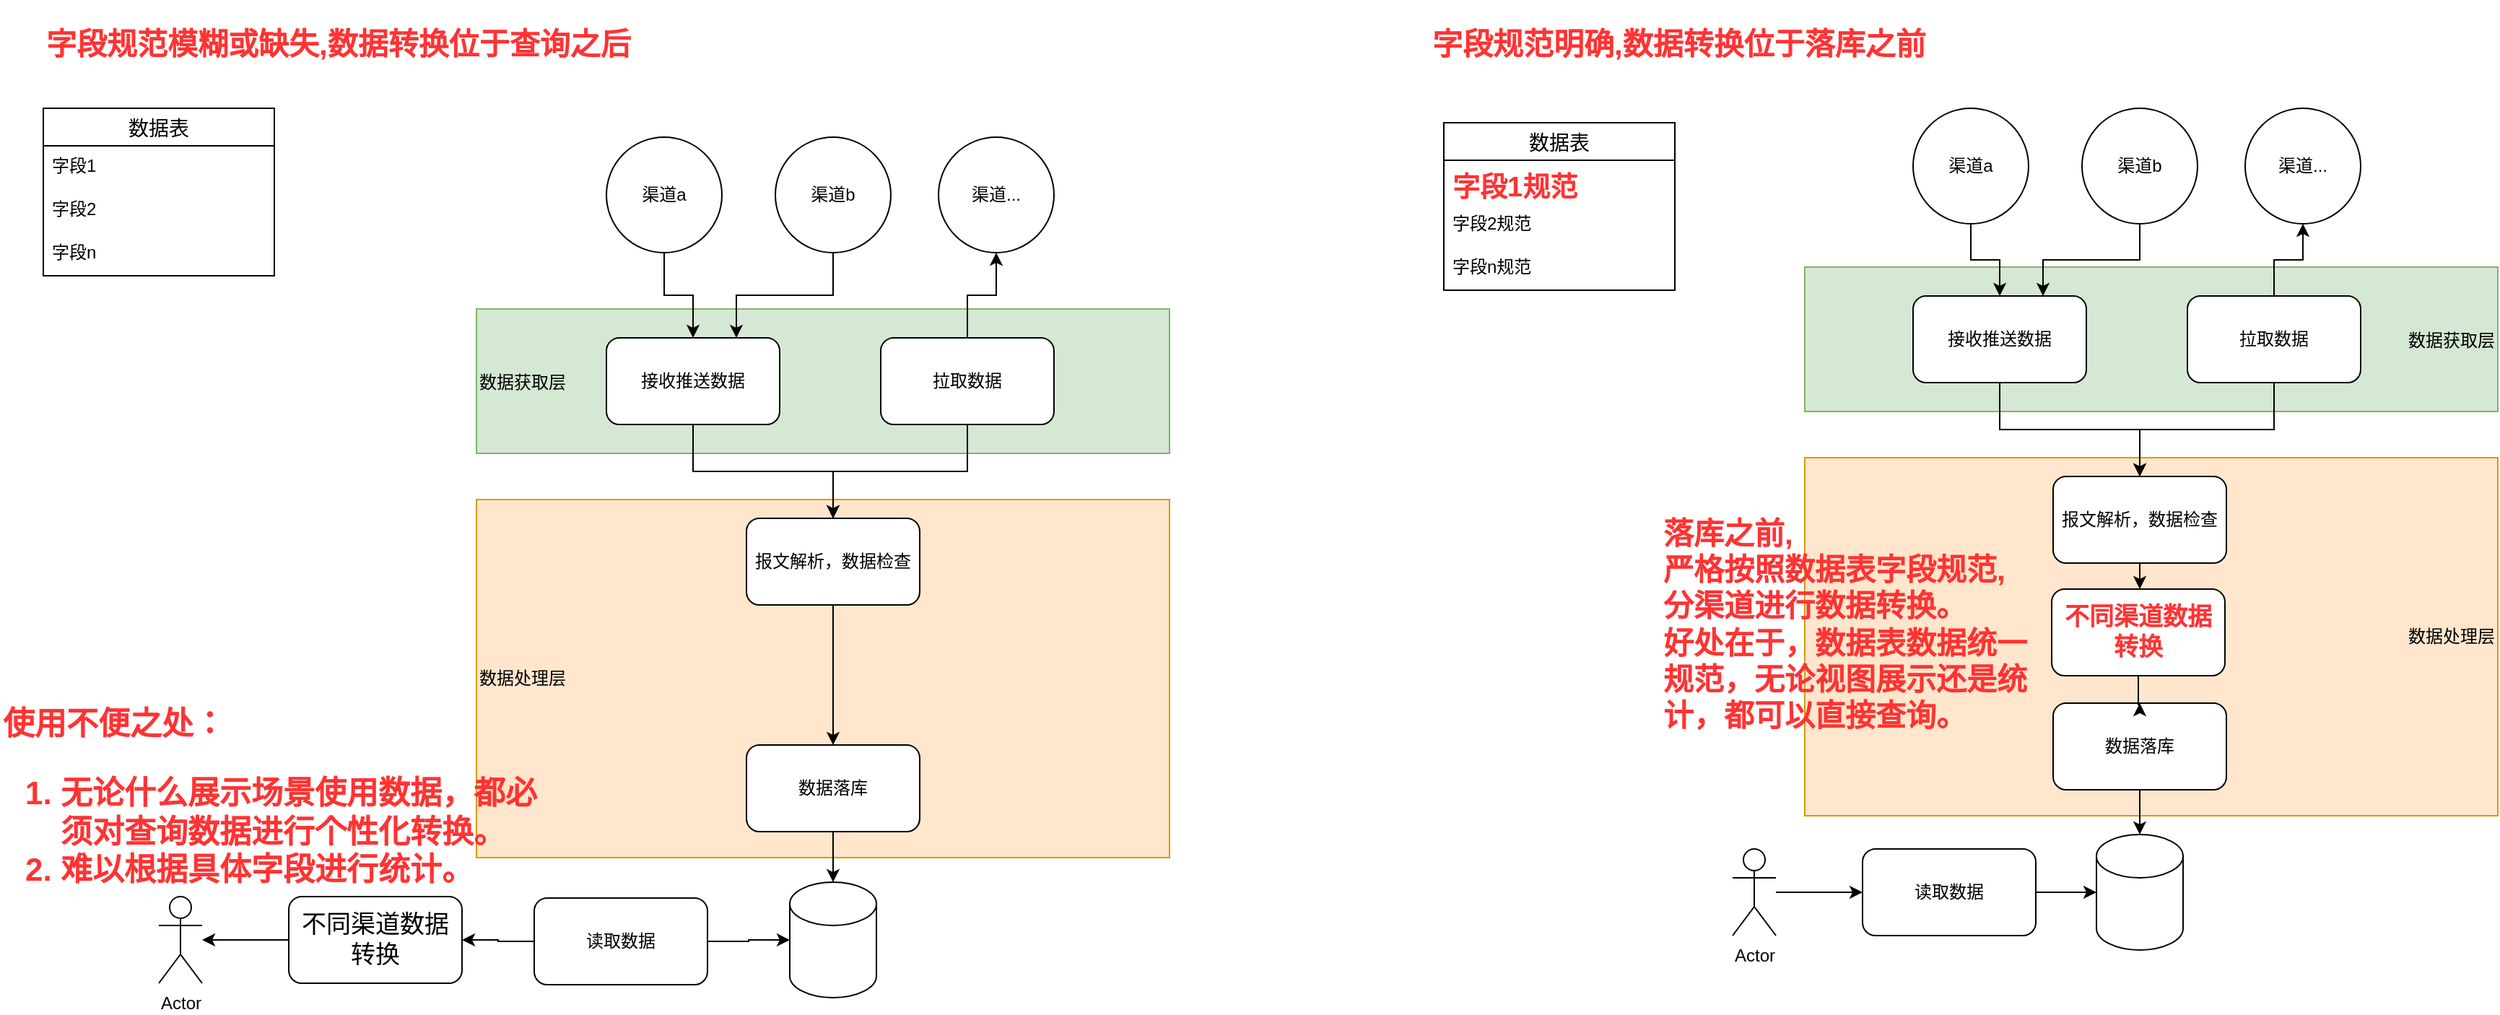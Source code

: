 <mxfile version="20.8.13" type="github">
  <diagram id="YanXGWIZjUsFT7Ea5dJU" name="多渠道数据聚合">
    <mxGraphModel dx="2637" dy="418" grid="1" gridSize="10" guides="1" tooltips="1" connect="1" arrows="1" fold="1" page="0" pageScale="1" pageWidth="827" pageHeight="1169" math="0" shadow="0">
      <root>
        <mxCell id="0" />
        <mxCell id="1" parent="0" />
        <mxCell id="UY_DJ34q_6xtWu_Bd7H3-64" value="数据处理层" style="rounded=0;whiteSpace=wrap;html=1;fontSize=12;fillColor=#ffe6cc;strokeColor=#d79b00;align=right;" parent="1" vertex="1">
          <mxGeometry x="900" y="742" width="480" height="248" as="geometry" />
        </mxCell>
        <mxCell id="UY_DJ34q_6xtWu_Bd7H3-63" value="&lt;font style=&quot;font-size: 12px;&quot; color=&quot;#000000&quot;&gt;数据获取层&lt;/font&gt;" style="rounded=0;whiteSpace=wrap;html=1;fontSize=17;fillColor=#d5e8d4;strokeColor=#82b366;align=right;" parent="1" vertex="1">
          <mxGeometry x="900" y="610" width="480" height="100" as="geometry" />
        </mxCell>
        <mxCell id="UY_DJ34q_6xtWu_Bd7H3-62" value="数据处理层" style="rounded=0;whiteSpace=wrap;html=1;fontSize=12;fillColor=#ffe6cc;strokeColor=#d79b00;align=left;" parent="1" vertex="1">
          <mxGeometry x="-20" y="771" width="480" height="248" as="geometry" />
        </mxCell>
        <mxCell id="UY_DJ34q_6xtWu_Bd7H3-61" value="&lt;font style=&quot;font-size: 12px;&quot; color=&quot;#000000&quot;&gt;数据获取层&lt;/font&gt;" style="rounded=0;whiteSpace=wrap;html=1;fontSize=17;fillColor=#d5e8d4;strokeColor=#82b366;align=left;" parent="1" vertex="1">
          <mxGeometry x="-20" y="639" width="480" height="100" as="geometry" />
        </mxCell>
        <mxCell id="UY_DJ34q_6xtWu_Bd7H3-1" value="数据表" style="swimlane;fontStyle=0;childLayout=stackLayout;horizontal=1;startSize=26;horizontalStack=0;resizeParent=1;resizeParentMax=0;resizeLast=0;collapsible=1;marginBottom=0;align=center;fontSize=14;" parent="1" vertex="1">
          <mxGeometry x="-320" y="500" width="160" height="116" as="geometry" />
        </mxCell>
        <mxCell id="UY_DJ34q_6xtWu_Bd7H3-2" value="字段1" style="text;strokeColor=none;fillColor=none;spacingLeft=4;spacingRight=4;overflow=hidden;rotatable=0;points=[[0,0.5],[1,0.5]];portConstraint=eastwest;fontSize=12;" parent="UY_DJ34q_6xtWu_Bd7H3-1" vertex="1">
          <mxGeometry y="26" width="160" height="30" as="geometry" />
        </mxCell>
        <mxCell id="UY_DJ34q_6xtWu_Bd7H3-3" value="字段2" style="text;strokeColor=none;fillColor=none;spacingLeft=4;spacingRight=4;overflow=hidden;rotatable=0;points=[[0,0.5],[1,0.5]];portConstraint=eastwest;fontSize=12;" parent="UY_DJ34q_6xtWu_Bd7H3-1" vertex="1">
          <mxGeometry y="56" width="160" height="30" as="geometry" />
        </mxCell>
        <mxCell id="UY_DJ34q_6xtWu_Bd7H3-4" value="字段n" style="text;strokeColor=none;fillColor=none;spacingLeft=4;spacingRight=4;overflow=hidden;rotatable=0;points=[[0,0.5],[1,0.5]];portConstraint=eastwest;fontSize=12;" parent="UY_DJ34q_6xtWu_Bd7H3-1" vertex="1">
          <mxGeometry y="86" width="160" height="30" as="geometry" />
        </mxCell>
        <mxCell id="UY_DJ34q_6xtWu_Bd7H3-5" value="数据表" style="swimlane;fontStyle=0;childLayout=stackLayout;horizontal=1;startSize=26;horizontalStack=0;resizeParent=1;resizeParentMax=0;resizeLast=0;collapsible=1;marginBottom=0;align=center;fontSize=14;" parent="1" vertex="1">
          <mxGeometry x="650" y="510" width="160" height="116" as="geometry" />
        </mxCell>
        <mxCell id="UY_DJ34q_6xtWu_Bd7H3-6" value="字段1规范" style="text;strokeColor=none;fillColor=none;spacingLeft=4;spacingRight=4;overflow=hidden;rotatable=0;points=[[0,0.5],[1,0.5]];portConstraint=eastwest;fontSize=19;fontStyle=1;fontColor=#FF3333;" parent="UY_DJ34q_6xtWu_Bd7H3-5" vertex="1">
          <mxGeometry y="26" width="160" height="30" as="geometry" />
        </mxCell>
        <mxCell id="UY_DJ34q_6xtWu_Bd7H3-7" value="字段2规范" style="text;strokeColor=none;fillColor=none;spacingLeft=4;spacingRight=4;overflow=hidden;rotatable=0;points=[[0,0.5],[1,0.5]];portConstraint=eastwest;fontSize=12;" parent="UY_DJ34q_6xtWu_Bd7H3-5" vertex="1">
          <mxGeometry y="56" width="160" height="30" as="geometry" />
        </mxCell>
        <mxCell id="UY_DJ34q_6xtWu_Bd7H3-8" value="字段n规范" style="text;strokeColor=none;fillColor=none;spacingLeft=4;spacingRight=4;overflow=hidden;rotatable=0;points=[[0,0.5],[1,0.5]];portConstraint=eastwest;fontSize=12;" parent="UY_DJ34q_6xtWu_Bd7H3-5" vertex="1">
          <mxGeometry y="86" width="160" height="30" as="geometry" />
        </mxCell>
        <mxCell id="UY_DJ34q_6xtWu_Bd7H3-16" style="edgeStyle=orthogonalEdgeStyle;rounded=0;orthogonalLoop=1;jettySize=auto;html=1;entryX=0.5;entryY=0;entryDx=0;entryDy=0;" parent="1" source="UY_DJ34q_6xtWu_Bd7H3-9" target="UY_DJ34q_6xtWu_Bd7H3-12" edge="1">
          <mxGeometry relative="1" as="geometry" />
        </mxCell>
        <mxCell id="UY_DJ34q_6xtWu_Bd7H3-9" value="渠道a" style="ellipse;whiteSpace=wrap;html=1;aspect=fixed;" parent="1" vertex="1">
          <mxGeometry x="70" y="520" width="80" height="80" as="geometry" />
        </mxCell>
        <mxCell id="UY_DJ34q_6xtWu_Bd7H3-17" style="edgeStyle=orthogonalEdgeStyle;rounded=0;orthogonalLoop=1;jettySize=auto;html=1;entryX=0.75;entryY=0;entryDx=0;entryDy=0;" parent="1" source="UY_DJ34q_6xtWu_Bd7H3-10" target="UY_DJ34q_6xtWu_Bd7H3-12" edge="1">
          <mxGeometry relative="1" as="geometry" />
        </mxCell>
        <mxCell id="UY_DJ34q_6xtWu_Bd7H3-10" value="渠道b" style="ellipse;whiteSpace=wrap;html=1;aspect=fixed;" parent="1" vertex="1">
          <mxGeometry x="187" y="520" width="80" height="80" as="geometry" />
        </mxCell>
        <mxCell id="UY_DJ34q_6xtWu_Bd7H3-11" value="渠道..." style="ellipse;whiteSpace=wrap;html=1;aspect=fixed;" parent="1" vertex="1">
          <mxGeometry x="300" y="520" width="80" height="80" as="geometry" />
        </mxCell>
        <mxCell id="UY_DJ34q_6xtWu_Bd7H3-19" style="edgeStyle=orthogonalEdgeStyle;rounded=0;orthogonalLoop=1;jettySize=auto;html=1;entryX=0.5;entryY=0;entryDx=0;entryDy=0;" parent="1" source="UY_DJ34q_6xtWu_Bd7H3-12" target="UY_DJ34q_6xtWu_Bd7H3-14" edge="1">
          <mxGeometry relative="1" as="geometry" />
        </mxCell>
        <mxCell id="UY_DJ34q_6xtWu_Bd7H3-12" value="接收推送数据" style="rounded=1;whiteSpace=wrap;html=1;" parent="1" vertex="1">
          <mxGeometry x="70" y="659" width="120" height="60" as="geometry" />
        </mxCell>
        <mxCell id="UY_DJ34q_6xtWu_Bd7H3-18" style="edgeStyle=orthogonalEdgeStyle;rounded=0;orthogonalLoop=1;jettySize=auto;html=1;exitX=0.5;exitY=0;exitDx=0;exitDy=0;entryX=0.5;entryY=1;entryDx=0;entryDy=0;" parent="1" source="UY_DJ34q_6xtWu_Bd7H3-13" target="UY_DJ34q_6xtWu_Bd7H3-11" edge="1">
          <mxGeometry relative="1" as="geometry" />
        </mxCell>
        <mxCell id="UY_DJ34q_6xtWu_Bd7H3-20" style="edgeStyle=orthogonalEdgeStyle;rounded=0;orthogonalLoop=1;jettySize=auto;html=1;entryX=0.5;entryY=0;entryDx=0;entryDy=0;" parent="1" source="UY_DJ34q_6xtWu_Bd7H3-13" target="UY_DJ34q_6xtWu_Bd7H3-14" edge="1">
          <mxGeometry relative="1" as="geometry" />
        </mxCell>
        <mxCell id="UY_DJ34q_6xtWu_Bd7H3-13" value="拉取数据" style="rounded=1;whiteSpace=wrap;html=1;" parent="1" vertex="1">
          <mxGeometry x="260" y="659" width="120" height="60" as="geometry" />
        </mxCell>
        <mxCell id="UY_DJ34q_6xtWu_Bd7H3-26" value="" style="edgeStyle=orthogonalEdgeStyle;rounded=0;orthogonalLoop=1;jettySize=auto;html=1;" parent="1" source="UY_DJ34q_6xtWu_Bd7H3-14" target="UY_DJ34q_6xtWu_Bd7H3-25" edge="1">
          <mxGeometry relative="1" as="geometry" />
        </mxCell>
        <mxCell id="UY_DJ34q_6xtWu_Bd7H3-14" value="报文解析，数据检查" style="rounded=1;whiteSpace=wrap;html=1;" parent="1" vertex="1">
          <mxGeometry x="167" y="784" width="120" height="60" as="geometry" />
        </mxCell>
        <mxCell id="UY_DJ34q_6xtWu_Bd7H3-22" value="" style="shape=cylinder3;whiteSpace=wrap;html=1;boundedLbl=1;backgroundOutline=1;size=15;" parent="1" vertex="1">
          <mxGeometry x="197" y="1036" width="60" height="80" as="geometry" />
        </mxCell>
        <mxCell id="UY_DJ34q_6xtWu_Bd7H3-29" value="" style="edgeStyle=orthogonalEdgeStyle;rounded=0;orthogonalLoop=1;jettySize=auto;html=1;" parent="1" source="UY_DJ34q_6xtWu_Bd7H3-23" target="UY_DJ34q_6xtWu_Bd7H3-28" edge="1">
          <mxGeometry relative="1" as="geometry" />
        </mxCell>
        <mxCell id="_vcfyIfjb4H7fAwTlbhQ-1" value="" style="edgeStyle=orthogonalEdgeStyle;rounded=0;orthogonalLoop=1;jettySize=auto;html=1;fontSize=22;fontColor=#FF3333;" edge="1" parent="1" source="UY_DJ34q_6xtWu_Bd7H3-23" target="UY_DJ34q_6xtWu_Bd7H3-22">
          <mxGeometry relative="1" as="geometry" />
        </mxCell>
        <mxCell id="UY_DJ34q_6xtWu_Bd7H3-23" value="读取数据" style="rounded=1;whiteSpace=wrap;html=1;" parent="1" vertex="1">
          <mxGeometry x="20" y="1047" width="120" height="60" as="geometry" />
        </mxCell>
        <mxCell id="UY_DJ34q_6xtWu_Bd7H3-27" value="" style="edgeStyle=orthogonalEdgeStyle;rounded=0;orthogonalLoop=1;jettySize=auto;html=1;" parent="1" source="UY_DJ34q_6xtWu_Bd7H3-25" target="UY_DJ34q_6xtWu_Bd7H3-22" edge="1">
          <mxGeometry relative="1" as="geometry" />
        </mxCell>
        <mxCell id="UY_DJ34q_6xtWu_Bd7H3-25" value="数据落库" style="rounded=1;whiteSpace=wrap;html=1;" parent="1" vertex="1">
          <mxGeometry x="167" y="941" width="120" height="60" as="geometry" />
        </mxCell>
        <mxCell id="UY_DJ34q_6xtWu_Bd7H3-31" value="" style="edgeStyle=orthogonalEdgeStyle;rounded=0;orthogonalLoop=1;jettySize=auto;html=1;" parent="1" source="UY_DJ34q_6xtWu_Bd7H3-28" target="UY_DJ34q_6xtWu_Bd7H3-30" edge="1">
          <mxGeometry relative="1" as="geometry" />
        </mxCell>
        <mxCell id="UY_DJ34q_6xtWu_Bd7H3-28" value="不同渠道数据转换" style="rounded=1;whiteSpace=wrap;html=1;fontSize=17;" parent="1" vertex="1">
          <mxGeometry x="-150" y="1046" width="120" height="60" as="geometry" />
        </mxCell>
        <mxCell id="UY_DJ34q_6xtWu_Bd7H3-30" value="Actor" style="shape=umlActor;verticalLabelPosition=bottom;verticalAlign=top;html=1;outlineConnect=0;" parent="1" vertex="1">
          <mxGeometry x="-240" y="1046" width="30" height="60" as="geometry" />
        </mxCell>
        <mxCell id="UY_DJ34q_6xtWu_Bd7H3-32" style="edgeStyle=orthogonalEdgeStyle;rounded=0;orthogonalLoop=1;jettySize=auto;html=1;entryX=0.5;entryY=0;entryDx=0;entryDy=0;" parent="1" source="UY_DJ34q_6xtWu_Bd7H3-33" target="UY_DJ34q_6xtWu_Bd7H3-38" edge="1">
          <mxGeometry relative="1" as="geometry" />
        </mxCell>
        <mxCell id="UY_DJ34q_6xtWu_Bd7H3-33" value="渠道a" style="ellipse;whiteSpace=wrap;html=1;aspect=fixed;" parent="1" vertex="1">
          <mxGeometry x="975" y="500" width="80" height="80" as="geometry" />
        </mxCell>
        <mxCell id="UY_DJ34q_6xtWu_Bd7H3-34" style="edgeStyle=orthogonalEdgeStyle;rounded=0;orthogonalLoop=1;jettySize=auto;html=1;entryX=0.75;entryY=0;entryDx=0;entryDy=0;" parent="1" source="UY_DJ34q_6xtWu_Bd7H3-35" target="UY_DJ34q_6xtWu_Bd7H3-38" edge="1">
          <mxGeometry relative="1" as="geometry" />
        </mxCell>
        <mxCell id="UY_DJ34q_6xtWu_Bd7H3-35" value="渠道b" style="ellipse;whiteSpace=wrap;html=1;aspect=fixed;" parent="1" vertex="1">
          <mxGeometry x="1092" y="500" width="80" height="80" as="geometry" />
        </mxCell>
        <mxCell id="UY_DJ34q_6xtWu_Bd7H3-36" value="渠道..." style="ellipse;whiteSpace=wrap;html=1;aspect=fixed;" parent="1" vertex="1">
          <mxGeometry x="1205" y="500" width="80" height="80" as="geometry" />
        </mxCell>
        <mxCell id="UY_DJ34q_6xtWu_Bd7H3-37" style="edgeStyle=orthogonalEdgeStyle;rounded=0;orthogonalLoop=1;jettySize=auto;html=1;entryX=0.5;entryY=0;entryDx=0;entryDy=0;" parent="1" source="UY_DJ34q_6xtWu_Bd7H3-38" target="UY_DJ34q_6xtWu_Bd7H3-43" edge="1">
          <mxGeometry relative="1" as="geometry" />
        </mxCell>
        <mxCell id="UY_DJ34q_6xtWu_Bd7H3-38" value="接收推送数据" style="rounded=1;whiteSpace=wrap;html=1;" parent="1" vertex="1">
          <mxGeometry x="975" y="630" width="120" height="60" as="geometry" />
        </mxCell>
        <mxCell id="UY_DJ34q_6xtWu_Bd7H3-39" style="edgeStyle=orthogonalEdgeStyle;rounded=0;orthogonalLoop=1;jettySize=auto;html=1;exitX=0.5;exitY=0;exitDx=0;exitDy=0;entryX=0.5;entryY=1;entryDx=0;entryDy=0;" parent="1" source="UY_DJ34q_6xtWu_Bd7H3-41" target="UY_DJ34q_6xtWu_Bd7H3-36" edge="1">
          <mxGeometry relative="1" as="geometry" />
        </mxCell>
        <mxCell id="UY_DJ34q_6xtWu_Bd7H3-40" style="edgeStyle=orthogonalEdgeStyle;rounded=0;orthogonalLoop=1;jettySize=auto;html=1;entryX=0.5;entryY=0;entryDx=0;entryDy=0;" parent="1" source="UY_DJ34q_6xtWu_Bd7H3-41" target="UY_DJ34q_6xtWu_Bd7H3-43" edge="1">
          <mxGeometry relative="1" as="geometry" />
        </mxCell>
        <mxCell id="UY_DJ34q_6xtWu_Bd7H3-41" value="拉取数据" style="rounded=1;whiteSpace=wrap;html=1;" parent="1" vertex="1">
          <mxGeometry x="1165" y="630" width="120" height="60" as="geometry" />
        </mxCell>
        <mxCell id="UY_DJ34q_6xtWu_Bd7H3-55" value="" style="edgeStyle=orthogonalEdgeStyle;rounded=0;orthogonalLoop=1;jettySize=auto;html=1;fontSize=17;fontColor=#000000;" parent="1" source="UY_DJ34q_6xtWu_Bd7H3-43" target="UY_DJ34q_6xtWu_Bd7H3-54" edge="1">
          <mxGeometry relative="1" as="geometry">
            <Array as="points">
              <mxPoint x="1131" y="810" />
              <mxPoint x="1131" y="810" />
            </Array>
          </mxGeometry>
        </mxCell>
        <mxCell id="UY_DJ34q_6xtWu_Bd7H3-43" value="报文解析，数据检查" style="rounded=1;whiteSpace=wrap;html=1;" parent="1" vertex="1">
          <mxGeometry x="1072" y="755" width="120" height="60" as="geometry" />
        </mxCell>
        <mxCell id="UY_DJ34q_6xtWu_Bd7H3-44" value="" style="shape=cylinder3;whiteSpace=wrap;html=1;boundedLbl=1;backgroundOutline=1;size=15;" parent="1" vertex="1">
          <mxGeometry x="1102" y="1003" width="60" height="80" as="geometry" />
        </mxCell>
        <mxCell id="_vcfyIfjb4H7fAwTlbhQ-3" value="" style="edgeStyle=orthogonalEdgeStyle;rounded=0;orthogonalLoop=1;jettySize=auto;html=1;fontSize=22;fontColor=#FF3333;" edge="1" parent="1" source="UY_DJ34q_6xtWu_Bd7H3-47" target="UY_DJ34q_6xtWu_Bd7H3-44">
          <mxGeometry relative="1" as="geometry" />
        </mxCell>
        <mxCell id="UY_DJ34q_6xtWu_Bd7H3-47" value="读取数据" style="rounded=1;whiteSpace=wrap;html=1;" parent="1" vertex="1">
          <mxGeometry x="940" y="1013" width="120" height="60" as="geometry" />
        </mxCell>
        <mxCell id="UY_DJ34q_6xtWu_Bd7H3-48" value="" style="edgeStyle=orthogonalEdgeStyle;rounded=0;orthogonalLoop=1;jettySize=auto;html=1;exitX=0.5;exitY=1;exitDx=0;exitDy=0;entryX=0.5;entryY=0;entryDx=0;entryDy=0;entryPerimeter=0;" parent="1" source="UY_DJ34q_6xtWu_Bd7H3-49" target="UY_DJ34q_6xtWu_Bd7H3-44" edge="1">
          <mxGeometry relative="1" as="geometry">
            <mxPoint x="1132" y="985" as="sourcePoint" />
            <mxPoint x="1132" y="1063.0" as="targetPoint" />
          </mxGeometry>
        </mxCell>
        <mxCell id="UY_DJ34q_6xtWu_Bd7H3-49" value="数据落库" style="rounded=1;whiteSpace=wrap;html=1;" parent="1" vertex="1">
          <mxGeometry x="1072" y="912" width="120" height="60" as="geometry" />
        </mxCell>
        <mxCell id="_vcfyIfjb4H7fAwTlbhQ-2" value="" style="edgeStyle=orthogonalEdgeStyle;rounded=0;orthogonalLoop=1;jettySize=auto;html=1;fontSize=22;fontColor=#FF3333;" edge="1" parent="1" source="UY_DJ34q_6xtWu_Bd7H3-52" target="UY_DJ34q_6xtWu_Bd7H3-47">
          <mxGeometry relative="1" as="geometry" />
        </mxCell>
        <mxCell id="UY_DJ34q_6xtWu_Bd7H3-52" value="Actor" style="shape=umlActor;verticalLabelPosition=bottom;verticalAlign=top;html=1;outlineConnect=0;" parent="1" vertex="1">
          <mxGeometry x="850" y="1013" width="30" height="60" as="geometry" />
        </mxCell>
        <mxCell id="UY_DJ34q_6xtWu_Bd7H3-53" value="使用不便之处：&lt;br style=&quot;font-size: 22px;&quot;&gt;&lt;ol style=&quot;font-size: 22px;&quot;&gt;&lt;li style=&quot;font-size: 22px;&quot;&gt;无论什么展示场景使用数据，都必须对查询数据进行个性化转换。&lt;/li&gt;&lt;li style=&quot;font-size: 22px;&quot;&gt;难以根据具体字段进行统计。&lt;/li&gt;&lt;/ol&gt;" style="text;html=1;strokeColor=none;fillColor=none;align=left;verticalAlign=middle;whiteSpace=wrap;rounded=0;fontColor=#FF3333;fontStyle=1;fontSize=22;" parent="1" vertex="1">
          <mxGeometry x="-350" y="879" width="380" height="217" as="geometry" />
        </mxCell>
        <mxCell id="UY_DJ34q_6xtWu_Bd7H3-56" value="" style="edgeStyle=orthogonalEdgeStyle;rounded=0;orthogonalLoop=1;jettySize=auto;html=1;fontSize=17;fontColor=#000000;" parent="1" source="UY_DJ34q_6xtWu_Bd7H3-54" target="UY_DJ34q_6xtWu_Bd7H3-49" edge="1">
          <mxGeometry relative="1" as="geometry" />
        </mxCell>
        <mxCell id="UY_DJ34q_6xtWu_Bd7H3-54" value="&lt;b&gt;不同渠道数据转换&lt;/b&gt;" style="rounded=1;whiteSpace=wrap;html=1;fontSize=17;fontColor=#FF3333;" parent="1" vertex="1">
          <mxGeometry x="1071" y="833" width="120" height="60" as="geometry" />
        </mxCell>
        <mxCell id="UY_DJ34q_6xtWu_Bd7H3-58" value="落库之前,&lt;br style=&quot;font-size: 21px;&quot;&gt;严格按照数据表字段规范,&lt;br style=&quot;font-size: 21px;&quot;&gt;分渠道进行数据转换。&lt;br style=&quot;font-size: 21px;&quot;&gt;好处在于，数据表数据统一规范，无论视图展示还是统计，都可以直接查询。" style="text;html=1;strokeColor=none;fillColor=none;align=left;verticalAlign=middle;whiteSpace=wrap;rounded=0;fontSize=21;fontColor=#FF3333;fontStyle=1" parent="1" vertex="1">
          <mxGeometry x="800" y="750" width="272" height="213" as="geometry" />
        </mxCell>
        <mxCell id="UY_DJ34q_6xtWu_Bd7H3-59" value="&lt;b style=&quot;font-size: 21px;&quot;&gt;字段规范模糊或缺失,数据转换位于&lt;/b&gt;&lt;b style=&quot;border-color: var(--border-color); font-size: 21px;&quot;&gt;查询之后&lt;/b&gt;&lt;b style=&quot;font-size: 21px;&quot;&gt;&lt;br style=&quot;font-size: 21px;&quot;&gt;&lt;/b&gt;" style="text;html=1;strokeColor=none;fillColor=none;align=left;verticalAlign=middle;whiteSpace=wrap;rounded=0;fontSize=21;fontColor=#FF3333;" parent="1" vertex="1">
          <mxGeometry x="-320" y="425" width="610" height="60" as="geometry" />
        </mxCell>
        <mxCell id="UY_DJ34q_6xtWu_Bd7H3-60" value="&lt;b style=&quot;font-size: 21px;&quot;&gt;字段规范明确,数据转换位于落库之前&lt;br style=&quot;font-size: 21px;&quot;&gt;&lt;/b&gt;" style="text;html=1;strokeColor=none;fillColor=none;align=left;verticalAlign=middle;whiteSpace=wrap;rounded=0;fontSize=21;fontColor=#FF3333;" parent="1" vertex="1">
          <mxGeometry x="640" y="440" width="395" height="30" as="geometry" />
        </mxCell>
      </root>
    </mxGraphModel>
  </diagram>
</mxfile>
